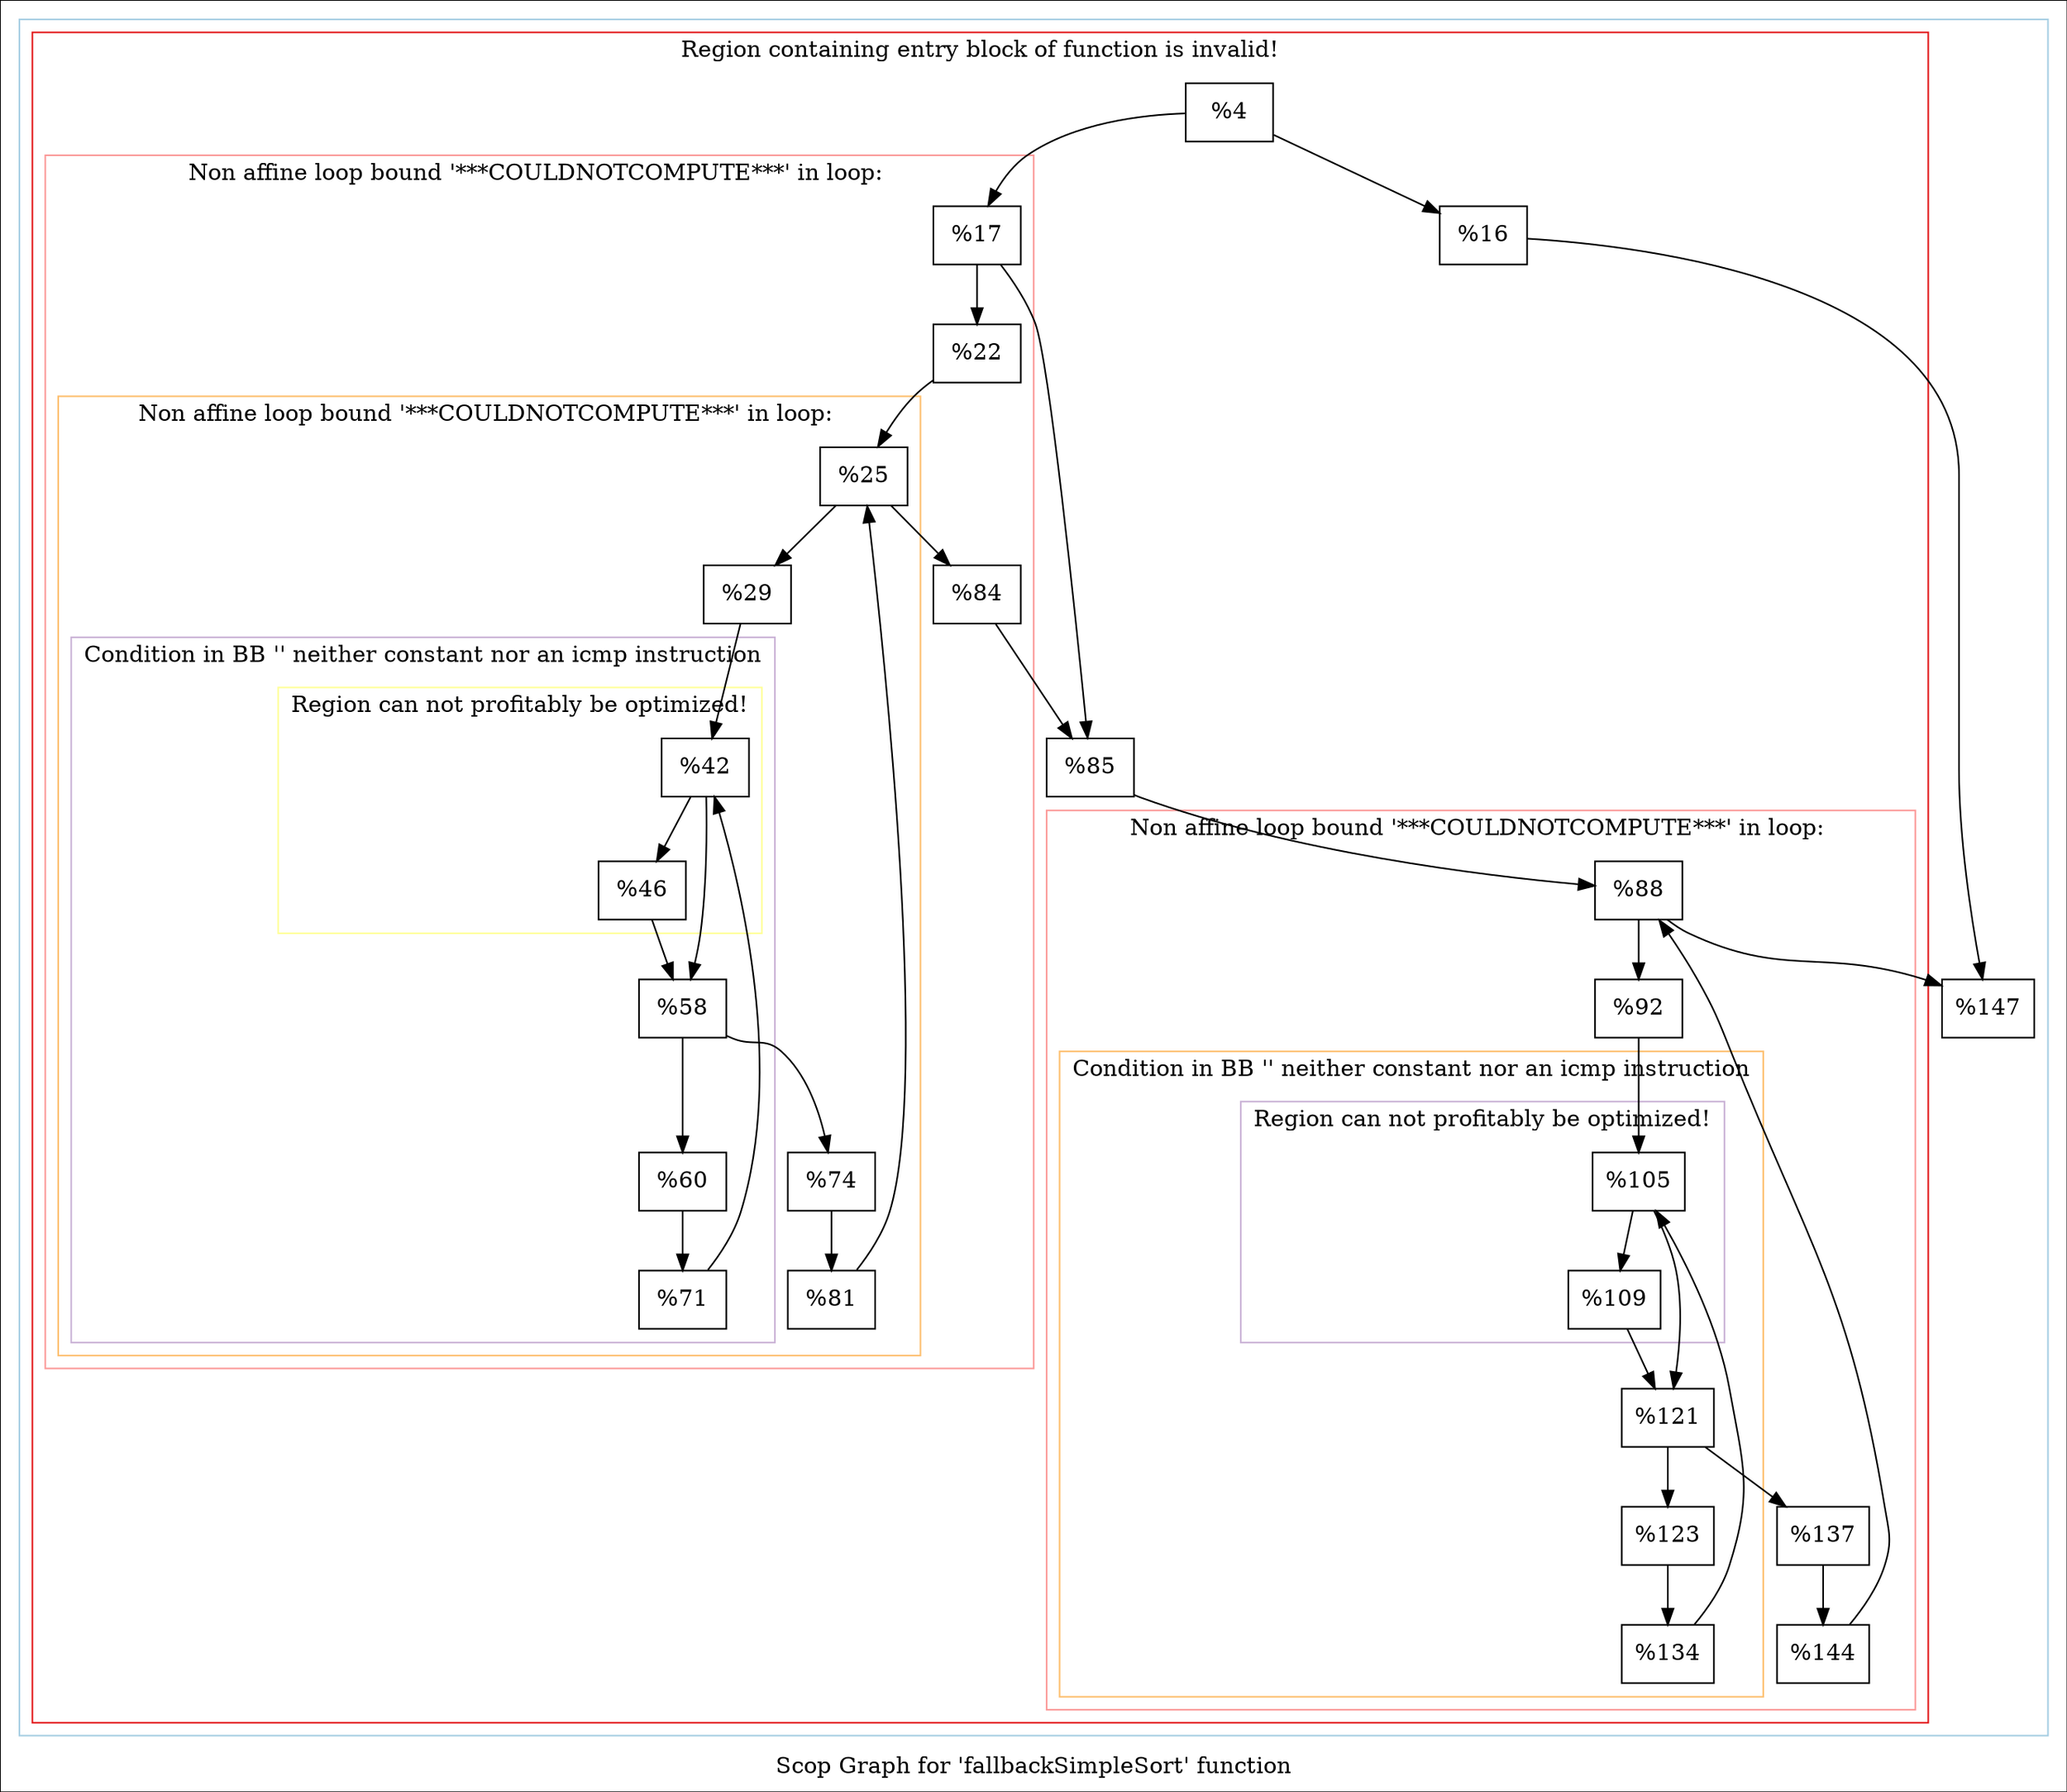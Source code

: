 digraph "Scop Graph for 'fallbackSimpleSort' function" {
	label="Scop Graph for 'fallbackSimpleSort' function";

	Node0x18d0b40 [shape=record,label="{%4}"];
	Node0x18d0b40 -> Node0x1881d50;
	Node0x18d0b40 -> Node0x15c64b0;
	Node0x1881d50 [shape=record,label="{%16}"];
	Node0x1881d50 -> Node0x16981e0;
	Node0x16981e0 [shape=record,label="{%147}"];
	Node0x15c64b0 [shape=record,label="{%17}"];
	Node0x15c64b0 -> Node0x1837840;
	Node0x15c64b0 -> Node0x18882b0;
	Node0x1837840 [shape=record,label="{%22}"];
	Node0x1837840 -> Node0x18f0660;
	Node0x18f0660 [shape=record,label="{%25}"];
	Node0x18f0660 -> Node0x18554e0;
	Node0x18f0660 -> Node0x1849470;
	Node0x18554e0 [shape=record,label="{%29}"];
	Node0x18554e0 -> Node0x1838430;
	Node0x1838430 [shape=record,label="{%42}"];
	Node0x1838430 -> Node0x1814ca0;
	Node0x1838430 -> Node0x17ee4a0;
	Node0x1814ca0 [shape=record,label="{%46}"];
	Node0x1814ca0 -> Node0x17ee4a0;
	Node0x17ee4a0 [shape=record,label="{%58}"];
	Node0x17ee4a0 -> Node0x1862a50;
	Node0x17ee4a0 -> Node0x184ad80;
	Node0x1862a50 [shape=record,label="{%60}"];
	Node0x1862a50 -> Node0x1812d30;
	Node0x1812d30 [shape=record,label="{%71}"];
	Node0x1812d30 -> Node0x1838430[constraint=false];
	Node0x184ad80 [shape=record,label="{%74}"];
	Node0x184ad80 -> Node0x169f2d0;
	Node0x169f2d0 [shape=record,label="{%81}"];
	Node0x169f2d0 -> Node0x18f0660[constraint=false];
	Node0x1849470 [shape=record,label="{%84}"];
	Node0x1849470 -> Node0x18882b0;
	Node0x18882b0 [shape=record,label="{%85}"];
	Node0x18882b0 -> Node0x1831620;
	Node0x1831620 [shape=record,label="{%88}"];
	Node0x1831620 -> Node0x1840c60;
	Node0x1831620 -> Node0x16981e0;
	Node0x1840c60 [shape=record,label="{%92}"];
	Node0x1840c60 -> Node0x18f25d0;
	Node0x18f25d0 [shape=record,label="{%105}"];
	Node0x18f25d0 -> Node0x18e6b10;
	Node0x18f25d0 -> Node0x18354c0;
	Node0x18e6b10 [shape=record,label="{%109}"];
	Node0x18e6b10 -> Node0x18354c0;
	Node0x18354c0 [shape=record,label="{%121}"];
	Node0x18354c0 -> Node0x1829360;
	Node0x18354c0 -> Node0x16d6e60;
	Node0x1829360 [shape=record,label="{%123}"];
	Node0x1829360 -> Node0x18d22c0;
	Node0x18d22c0 [shape=record,label="{%134}"];
	Node0x18d22c0 -> Node0x18f25d0[constraint=false];
	Node0x16d6e60 [shape=record,label="{%137}"];
	Node0x16d6e60 -> Node0x1855f70;
	Node0x1855f70 [shape=record,label="{%144}"];
	Node0x1855f70 -> Node0x1831620[constraint=false];
	colorscheme = "paired12"
        subgraph cluster_0x1921480 {
          label = "";
          style = solid;
          color = 1
          subgraph cluster_0x1958d30 {
            label = "Region containing entry block of function is invalid!";
            style = solid;
            color = 6
            subgraph cluster_0x1902470 {
              label = "Non affine loop bound '***COULDNOTCOMPUTE***' in loop: ";
              style = solid;
              color = 5
              subgraph cluster_0x1921580 {
                label = "Non affine loop bound '***COULDNOTCOMPUTE***' in loop: ";
                style = solid;
                color = 7
                subgraph cluster_0x1921400 {
                  label = "Condition in BB '' neither constant nor an icmp instruction";
                  style = solid;
                  color = 9
                  subgraph cluster_0x1921380 {
                    label = "Region can not profitably be optimized!";
                    style = solid;
                    color = 11
                    Node0x1838430;
                    Node0x1814ca0;
                  }
                  Node0x17ee4a0;
                  Node0x1862a50;
                  Node0x1812d30;
                }
                Node0x18f0660;
                Node0x18554e0;
                Node0x184ad80;
                Node0x169f2d0;
              }
              Node0x15c64b0;
              Node0x1837840;
              Node0x1849470;
            }
            subgraph cluster_0x19242e0 {
              label = "Non affine loop bound '***COULDNOTCOMPUTE***' in loop: ";
              style = solid;
              color = 5
              subgraph cluster_0x19241b0 {
                label = "Condition in BB '' neither constant nor an icmp instruction";
                style = solid;
                color = 7
                subgraph cluster_0x1921500 {
                  label = "Region can not profitably be optimized!";
                  style = solid;
                  color = 9
                  Node0x18f25d0;
                  Node0x18e6b10;
                }
                Node0x18354c0;
                Node0x1829360;
                Node0x18d22c0;
              }
              Node0x1831620;
              Node0x1840c60;
              Node0x16d6e60;
              Node0x1855f70;
            }
            Node0x18d0b40;
            Node0x1881d50;
            Node0x18882b0;
          }
          Node0x16981e0;
        }
}
